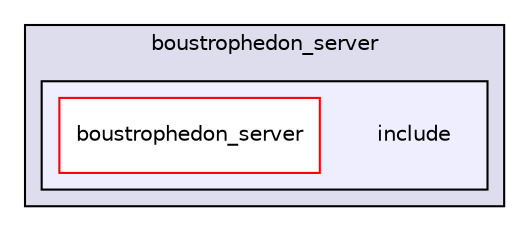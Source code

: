 digraph "/home/lmunier/Documents/robetarme/robetarme-deliverables-wp5/src/boustrophedon_planner/boustrophedon_server/include" {
  compound=true
  node [ fontsize="10", fontname="Helvetica"];
  edge [ labelfontsize="10", labelfontname="Helvetica"];
  subgraph clusterdir_803a3ef6cb5da79e8948a6ff071c1b55 {
    graph [ bgcolor="#ddddee", pencolor="black", label="boustrophedon_server" fontname="Helvetica", fontsize="10", URL="dir_803a3ef6cb5da79e8948a6ff071c1b55.html"]
  subgraph clusterdir_35b477de848b1d8bee1b2af260600461 {
    graph [ bgcolor="#eeeeff", pencolor="black", label="" URL="dir_35b477de848b1d8bee1b2af260600461.html"];
    dir_35b477de848b1d8bee1b2af260600461 [shape=plaintext label="include"];
    dir_5cef8750eccbdb2761ff85b1b110d41b [shape=box label="boustrophedon_server" color="red" fillcolor="white" style="filled" URL="dir_5cef8750eccbdb2761ff85b1b110d41b.html"];
  }
  }
}
